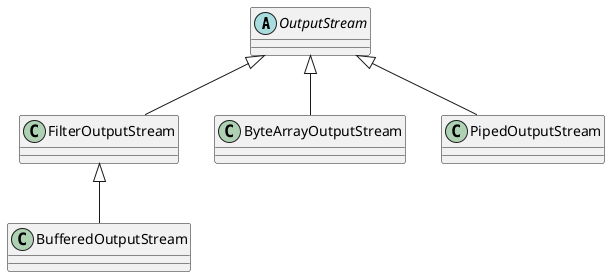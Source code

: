 @startuml
'https://plantuml.com/class-diagram

abstract class OutputStream
class FilterOutputStream
class BufferedOutputStream
class ByteArrayOutputStream
class PipedOutputStream

OutputStream <|-- FilterOutputStream
FilterOutputStream <|-- BufferedOutputStream
OutputStream <|-- ByteArrayOutputStream
OutputStream <|-- PipedOutputStream

@enduml